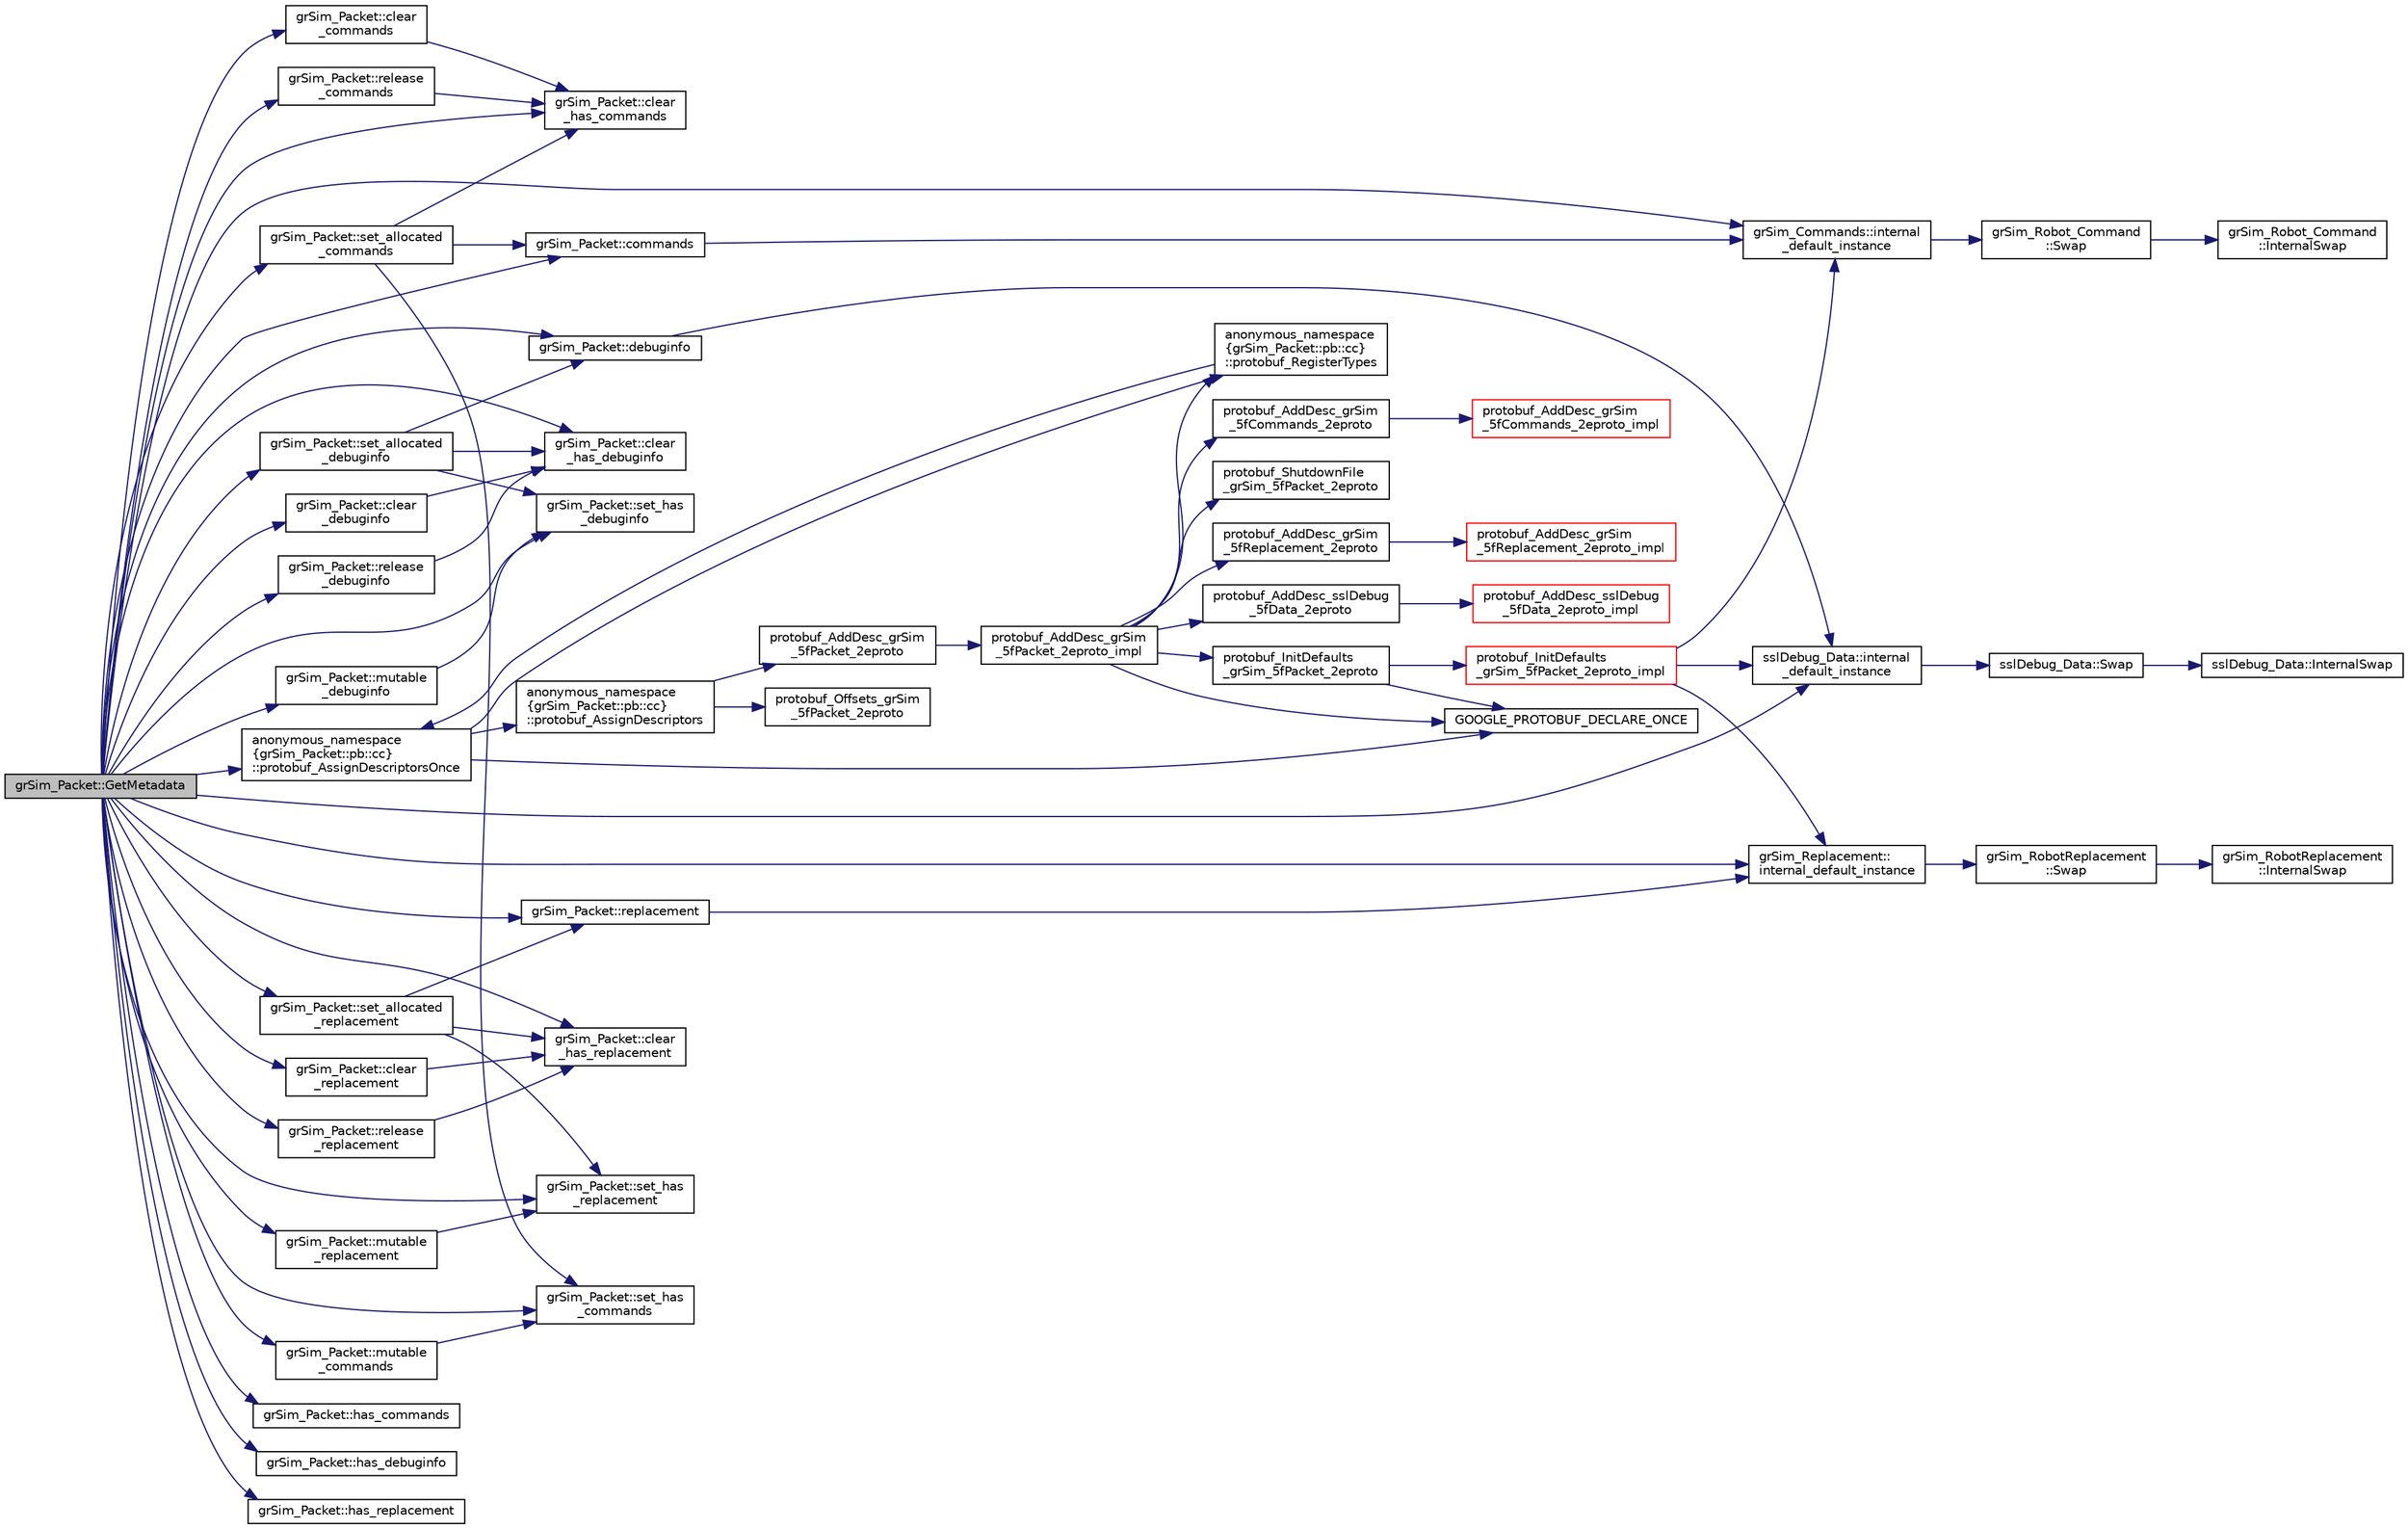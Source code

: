 digraph "grSim_Packet::GetMetadata"
{
 // INTERACTIVE_SVG=YES
  edge [fontname="Helvetica",fontsize="10",labelfontname="Helvetica",labelfontsize="10"];
  node [fontname="Helvetica",fontsize="10",shape=record];
  rankdir="LR";
  Node1 [label="grSim_Packet::GetMetadata",height=0.2,width=0.4,color="black", fillcolor="grey75", style="filled", fontcolor="black"];
  Node1 -> Node2 [color="midnightblue",fontsize="10",style="solid",fontname="Helvetica"];
  Node2 [label="grSim_Packet::clear\l_commands",height=0.2,width=0.4,color="black", fillcolor="white", style="filled",URL="$d3/db5/classgr_sim___packet.html#a7eeb36d110e9e7ffeb8931b2f465a273"];
  Node2 -> Node3 [color="midnightblue",fontsize="10",style="solid",fontname="Helvetica"];
  Node3 [label="grSim_Packet::clear\l_has_commands",height=0.2,width=0.4,color="black", fillcolor="white", style="filled",URL="$d3/db5/classgr_sim___packet.html#a4a6e0fe00b6a0c7d9fb689cda20940f5"];
  Node1 -> Node4 [color="midnightblue",fontsize="10",style="solid",fontname="Helvetica"];
  Node4 [label="grSim_Packet::clear\l_debuginfo",height=0.2,width=0.4,color="black", fillcolor="white", style="filled",URL="$d3/db5/classgr_sim___packet.html#ade7cd4ec4bb5fb6368f9c0fc6cc955fc"];
  Node4 -> Node5 [color="midnightblue",fontsize="10",style="solid",fontname="Helvetica"];
  Node5 [label="grSim_Packet::clear\l_has_debuginfo",height=0.2,width=0.4,color="black", fillcolor="white", style="filled",URL="$d3/db5/classgr_sim___packet.html#a409c1618a866a65da768aabe46b05409"];
  Node1 -> Node3 [color="midnightblue",fontsize="10",style="solid",fontname="Helvetica"];
  Node1 -> Node5 [color="midnightblue",fontsize="10",style="solid",fontname="Helvetica"];
  Node1 -> Node6 [color="midnightblue",fontsize="10",style="solid",fontname="Helvetica"];
  Node6 [label="grSim_Packet::clear\l_has_replacement",height=0.2,width=0.4,color="black", fillcolor="white", style="filled",URL="$d3/db5/classgr_sim___packet.html#a38a6457c7cc61c305d95276f2b257d4b"];
  Node1 -> Node7 [color="midnightblue",fontsize="10",style="solid",fontname="Helvetica"];
  Node7 [label="grSim_Packet::clear\l_replacement",height=0.2,width=0.4,color="black", fillcolor="white", style="filled",URL="$d3/db5/classgr_sim___packet.html#a35441a2b78c7271875ada4c0b5f6c6b3"];
  Node7 -> Node6 [color="midnightblue",fontsize="10",style="solid",fontname="Helvetica"];
  Node1 -> Node8 [color="midnightblue",fontsize="10",style="solid",fontname="Helvetica"];
  Node8 [label="grSim_Packet::commands",height=0.2,width=0.4,color="black", fillcolor="white", style="filled",URL="$d3/db5/classgr_sim___packet.html#a3198505f4a5ef2d22038efee9331a760"];
  Node8 -> Node9 [color="midnightblue",fontsize="10",style="solid",fontname="Helvetica"];
  Node9 [label="grSim_Commands::internal\l_default_instance",height=0.2,width=0.4,color="black", fillcolor="white", style="filled",URL="$d0/d13/classgr_sim___commands.html#a3098a0a4b94dd42c3be0f6b4bedbf663"];
  Node9 -> Node10 [color="midnightblue",fontsize="10",style="solid",fontname="Helvetica"];
  Node10 [label="grSim_Robot_Command\l::Swap",height=0.2,width=0.4,color="black", fillcolor="white", style="filled",URL="$d1/d68/classgr_sim___robot___command.html#a3308bdb23be31e83cb52dee2b25e000e"];
  Node10 -> Node11 [color="midnightblue",fontsize="10",style="solid",fontname="Helvetica"];
  Node11 [label="grSim_Robot_Command\l::InternalSwap",height=0.2,width=0.4,color="black", fillcolor="white", style="filled",URL="$d1/d68/classgr_sim___robot___command.html#a7b3aa15368c13307afb9bda35340540b"];
  Node1 -> Node12 [color="midnightblue",fontsize="10",style="solid",fontname="Helvetica"];
  Node12 [label="grSim_Packet::debuginfo",height=0.2,width=0.4,color="black", fillcolor="white", style="filled",URL="$d3/db5/classgr_sim___packet.html#ae412290f0890a769e706652e59432fbc"];
  Node12 -> Node13 [color="midnightblue",fontsize="10",style="solid",fontname="Helvetica"];
  Node13 [label="sslDebug_Data::internal\l_default_instance",height=0.2,width=0.4,color="black", fillcolor="white", style="filled",URL="$d4/d17/classssl_debug___data.html#a6c228149dad67debe9f7bb7ff372e455"];
  Node13 -> Node14 [color="midnightblue",fontsize="10",style="solid",fontname="Helvetica"];
  Node14 [label="sslDebug_Data::Swap",height=0.2,width=0.4,color="black", fillcolor="white", style="filled",URL="$d4/d17/classssl_debug___data.html#af803d7f7fe7f09ef001308777613478e"];
  Node14 -> Node15 [color="midnightblue",fontsize="10",style="solid",fontname="Helvetica"];
  Node15 [label="sslDebug_Data::InternalSwap",height=0.2,width=0.4,color="black", fillcolor="white", style="filled",URL="$d4/d17/classssl_debug___data.html#aaa637191c2ab15c4b8bfe78c6f9b098a"];
  Node1 -> Node16 [color="midnightblue",fontsize="10",style="solid",fontname="Helvetica"];
  Node16 [label="grSim_Packet::has_commands",height=0.2,width=0.4,color="black", fillcolor="white", style="filled",URL="$d3/db5/classgr_sim___packet.html#a1d8ff8109c642a1faab29a6fc4b6bb53"];
  Node1 -> Node17 [color="midnightblue",fontsize="10",style="solid",fontname="Helvetica"];
  Node17 [label="grSim_Packet::has_debuginfo",height=0.2,width=0.4,color="black", fillcolor="white", style="filled",URL="$d3/db5/classgr_sim___packet.html#a36d28a1340dc6b59f047ed45e01adfde"];
  Node1 -> Node18 [color="midnightblue",fontsize="10",style="solid",fontname="Helvetica"];
  Node18 [label="grSim_Packet::has_replacement",height=0.2,width=0.4,color="black", fillcolor="white", style="filled",URL="$d3/db5/classgr_sim___packet.html#ad0a738e8174ef42182b65cf66bb6e548"];
  Node1 -> Node13 [color="midnightblue",fontsize="10",style="solid",fontname="Helvetica"];
  Node1 -> Node9 [color="midnightblue",fontsize="10",style="solid",fontname="Helvetica"];
  Node1 -> Node19 [color="midnightblue",fontsize="10",style="solid",fontname="Helvetica"];
  Node19 [label="grSim_Replacement::\linternal_default_instance",height=0.2,width=0.4,color="black", fillcolor="white", style="filled",URL="$d0/de6/classgr_sim___replacement.html#a06c10c9606d45b42974d31bb43fcb204"];
  Node19 -> Node20 [color="midnightblue",fontsize="10",style="solid",fontname="Helvetica"];
  Node20 [label="grSim_RobotReplacement\l::Swap",height=0.2,width=0.4,color="black", fillcolor="white", style="filled",URL="$d5/da8/classgr_sim___robot_replacement.html#abd95074604ac37e6efea260e8a420dc1"];
  Node20 -> Node21 [color="midnightblue",fontsize="10",style="solid",fontname="Helvetica"];
  Node21 [label="grSim_RobotReplacement\l::InternalSwap",height=0.2,width=0.4,color="black", fillcolor="white", style="filled",URL="$d5/da8/classgr_sim___robot_replacement.html#a2965b7738fd7b8b18b3bc4fb90972e17"];
  Node1 -> Node22 [color="midnightblue",fontsize="10",style="solid",fontname="Helvetica"];
  Node22 [label="grSim_Packet::mutable\l_commands",height=0.2,width=0.4,color="black", fillcolor="white", style="filled",URL="$d3/db5/classgr_sim___packet.html#adefd4fb7b1b41f5ec8bc62901b4e8c1a"];
  Node22 -> Node23 [color="midnightblue",fontsize="10",style="solid",fontname="Helvetica"];
  Node23 [label="grSim_Packet::set_has\l_commands",height=0.2,width=0.4,color="black", fillcolor="white", style="filled",URL="$d3/db5/classgr_sim___packet.html#ac42c0d3455a03f8d4e97adac8f2b5966"];
  Node1 -> Node24 [color="midnightblue",fontsize="10",style="solid",fontname="Helvetica"];
  Node24 [label="grSim_Packet::mutable\l_debuginfo",height=0.2,width=0.4,color="black", fillcolor="white", style="filled",URL="$d3/db5/classgr_sim___packet.html#add4fa9dd1a196ded4a4a6e7cabff3e31"];
  Node24 -> Node25 [color="midnightblue",fontsize="10",style="solid",fontname="Helvetica"];
  Node25 [label="grSim_Packet::set_has\l_debuginfo",height=0.2,width=0.4,color="black", fillcolor="white", style="filled",URL="$d3/db5/classgr_sim___packet.html#ac82c03bda2211fecb6b287c9a169adb5"];
  Node1 -> Node26 [color="midnightblue",fontsize="10",style="solid",fontname="Helvetica"];
  Node26 [label="grSim_Packet::mutable\l_replacement",height=0.2,width=0.4,color="black", fillcolor="white", style="filled",URL="$d3/db5/classgr_sim___packet.html#aab5119804259783bd9c62b55cf3de3c2"];
  Node26 -> Node27 [color="midnightblue",fontsize="10",style="solid",fontname="Helvetica"];
  Node27 [label="grSim_Packet::set_has\l_replacement",height=0.2,width=0.4,color="black", fillcolor="white", style="filled",URL="$d3/db5/classgr_sim___packet.html#a5cf55280f21bd957a50126bb699daa51"];
  Node1 -> Node28 [color="midnightblue",fontsize="10",style="solid",fontname="Helvetica"];
  Node28 [label="anonymous_namespace\l\{grSim_Packet::pb::cc\}\l::protobuf_AssignDescriptorsOnce",height=0.2,width=0.4,color="black", fillcolor="white", style="filled",URL="$d9/dd5/namespaceanonymous__namespace_02gr_sim___packet_8pb_8cc_03.html#a383c60b49d4ba8523147f231b2b108ce"];
  Node28 -> Node29 [color="midnightblue",fontsize="10",style="solid",fontname="Helvetica"];
  Node29 [label="GOOGLE_PROTOBUF_DECLARE_ONCE",height=0.2,width=0.4,color="black", fillcolor="white", style="filled",URL="$d3/d11/gr_sim___packet_8pb_8cc.html#aa5eb45f12ec448d7221e9642261d487f"];
  Node28 -> Node30 [color="midnightblue",fontsize="10",style="solid",fontname="Helvetica"];
  Node30 [label="anonymous_namespace\l\{grSim_Packet::pb::cc\}\l::protobuf_AssignDescriptors",height=0.2,width=0.4,color="black", fillcolor="white", style="filled",URL="$d9/dd5/namespaceanonymous__namespace_02gr_sim___packet_8pb_8cc_03.html#ad63c2c0d36024e2675f43e5ccd16a8e9"];
  Node30 -> Node31 [color="midnightblue",fontsize="10",style="solid",fontname="Helvetica"];
  Node31 [label="protobuf_AddDesc_grSim\l_5fPacket_2eproto",height=0.2,width=0.4,color="black", fillcolor="white", style="filled",URL="$d3/d11/gr_sim___packet_8pb_8cc.html#acdb4c3d5c9e85db3a3c1c00d12185091"];
  Node31 -> Node32 [color="midnightblue",fontsize="10",style="solid",fontname="Helvetica"];
  Node32 [label="protobuf_AddDesc_grSim\l_5fPacket_2eproto_impl",height=0.2,width=0.4,color="black", fillcolor="white", style="filled",URL="$d3/d11/gr_sim___packet_8pb_8cc.html#a8d4a2af5cc390cd356537cc8c985fb84"];
  Node32 -> Node29 [color="midnightblue",fontsize="10",style="solid",fontname="Helvetica"];
  Node32 -> Node33 [color="midnightblue",fontsize="10",style="solid",fontname="Helvetica"];
  Node33 [label="protobuf_AddDesc_grSim\l_5fCommands_2eproto",height=0.2,width=0.4,color="black", fillcolor="white", style="filled",URL="$dc/d7f/gr_sim___commands_8pb_8cc.html#ac56e60ad0bb74c2cc15c499e4e6e996c"];
  Node33 -> Node34 [color="midnightblue",fontsize="10",style="solid",fontname="Helvetica"];
  Node34 [label="protobuf_AddDesc_grSim\l_5fCommands_2eproto_impl",height=0.2,width=0.4,color="red", fillcolor="white", style="filled",URL="$dc/d7f/gr_sim___commands_8pb_8cc.html#af6acf57b929688f08994a95511cc02ab"];
  Node32 -> Node35 [color="midnightblue",fontsize="10",style="solid",fontname="Helvetica"];
  Node35 [label="protobuf_AddDesc_grSim\l_5fReplacement_2eproto",height=0.2,width=0.4,color="black", fillcolor="white", style="filled",URL="$d5/d9f/gr_sim___replacement_8pb_8cc.html#a9ac32e27f85f830ef01942ad673705b7"];
  Node35 -> Node36 [color="midnightblue",fontsize="10",style="solid",fontname="Helvetica"];
  Node36 [label="protobuf_AddDesc_grSim\l_5fReplacement_2eproto_impl",height=0.2,width=0.4,color="red", fillcolor="white", style="filled",URL="$d5/d9f/gr_sim___replacement_8pb_8cc.html#a9943fe9486a4d530f39a4fb63d43ec05"];
  Node32 -> Node37 [color="midnightblue",fontsize="10",style="solid",fontname="Helvetica"];
  Node37 [label="protobuf_AddDesc_sslDebug\l_5fData_2eproto",height=0.2,width=0.4,color="black", fillcolor="white", style="filled",URL="$de/d3d/ssl_debug___data_8pb_8cc.html#a223c276d17c49d4dec9d8f19d6049184"];
  Node37 -> Node38 [color="midnightblue",fontsize="10",style="solid",fontname="Helvetica"];
  Node38 [label="protobuf_AddDesc_sslDebug\l_5fData_2eproto_impl",height=0.2,width=0.4,color="red", fillcolor="white", style="filled",URL="$de/d3d/ssl_debug___data_8pb_8cc.html#a7d433a7120b244fca24637c8418c9d4b"];
  Node32 -> Node39 [color="midnightblue",fontsize="10",style="solid",fontname="Helvetica"];
  Node39 [label="protobuf_InitDefaults\l_grSim_5fPacket_2eproto",height=0.2,width=0.4,color="black", fillcolor="white", style="filled",URL="$d3/d11/gr_sim___packet_8pb_8cc.html#aab0b8fa4bcae14fb8f8fac4395bd236d"];
  Node39 -> Node29 [color="midnightblue",fontsize="10",style="solid",fontname="Helvetica"];
  Node39 -> Node40 [color="midnightblue",fontsize="10",style="solid",fontname="Helvetica"];
  Node40 [label="protobuf_InitDefaults\l_grSim_5fPacket_2eproto_impl",height=0.2,width=0.4,color="red", fillcolor="white", style="filled",URL="$d3/d11/gr_sim___packet_8pb_8cc.html#aea7882998dc9801ca06f0c5b469db9c9"];
  Node40 -> Node13 [color="midnightblue",fontsize="10",style="solid",fontname="Helvetica"];
  Node40 -> Node9 [color="midnightblue",fontsize="10",style="solid",fontname="Helvetica"];
  Node40 -> Node19 [color="midnightblue",fontsize="10",style="solid",fontname="Helvetica"];
  Node32 -> Node41 [color="midnightblue",fontsize="10",style="solid",fontname="Helvetica"];
  Node41 [label="anonymous_namespace\l\{grSim_Packet::pb::cc\}\l::protobuf_RegisterTypes",height=0.2,width=0.4,color="black", fillcolor="white", style="filled",URL="$d9/dd5/namespaceanonymous__namespace_02gr_sim___packet_8pb_8cc_03.html#af633f7fcc16c745364cc6308d0da95f0"];
  Node41 -> Node28 [color="midnightblue",fontsize="10",style="solid",fontname="Helvetica"];
  Node32 -> Node42 [color="midnightblue",fontsize="10",style="solid",fontname="Helvetica"];
  Node42 [label="protobuf_ShutdownFile\l_grSim_5fPacket_2eproto",height=0.2,width=0.4,color="black", fillcolor="white", style="filled",URL="$d3/d11/gr_sim___packet_8pb_8cc.html#afc05d3295923295946b66245d015ef77"];
  Node30 -> Node43 [color="midnightblue",fontsize="10",style="solid",fontname="Helvetica"];
  Node43 [label="protobuf_Offsets_grSim\l_5fPacket_2eproto",height=0.2,width=0.4,color="black", fillcolor="white", style="filled",URL="$d3/d11/gr_sim___packet_8pb_8cc.html#a86036a67190a354b09cc68c8fe6ae6ff"];
  Node28 -> Node41 [color="midnightblue",fontsize="10",style="solid",fontname="Helvetica"];
  Node1 -> Node44 [color="midnightblue",fontsize="10",style="solid",fontname="Helvetica"];
  Node44 [label="grSim_Packet::release\l_commands",height=0.2,width=0.4,color="black", fillcolor="white", style="filled",URL="$d3/db5/classgr_sim___packet.html#a6860cad9ca6d4381103d48d3840dcaff"];
  Node44 -> Node3 [color="midnightblue",fontsize="10",style="solid",fontname="Helvetica"];
  Node1 -> Node45 [color="midnightblue",fontsize="10",style="solid",fontname="Helvetica"];
  Node45 [label="grSim_Packet::release\l_debuginfo",height=0.2,width=0.4,color="black", fillcolor="white", style="filled",URL="$d3/db5/classgr_sim___packet.html#a154235041e0aa529197698150e89ac81"];
  Node45 -> Node5 [color="midnightblue",fontsize="10",style="solid",fontname="Helvetica"];
  Node1 -> Node46 [color="midnightblue",fontsize="10",style="solid",fontname="Helvetica"];
  Node46 [label="grSim_Packet::release\l_replacement",height=0.2,width=0.4,color="black", fillcolor="white", style="filled",URL="$d3/db5/classgr_sim___packet.html#a6242dd5bd6fe420705b46c5b72a912be"];
  Node46 -> Node6 [color="midnightblue",fontsize="10",style="solid",fontname="Helvetica"];
  Node1 -> Node47 [color="midnightblue",fontsize="10",style="solid",fontname="Helvetica"];
  Node47 [label="grSim_Packet::replacement",height=0.2,width=0.4,color="black", fillcolor="white", style="filled",URL="$d3/db5/classgr_sim___packet.html#a51fbcaf5f35b5a58f466a8d9564d8557"];
  Node47 -> Node19 [color="midnightblue",fontsize="10",style="solid",fontname="Helvetica"];
  Node1 -> Node48 [color="midnightblue",fontsize="10",style="solid",fontname="Helvetica"];
  Node48 [label="grSim_Packet::set_allocated\l_commands",height=0.2,width=0.4,color="black", fillcolor="white", style="filled",URL="$d3/db5/classgr_sim___packet.html#a34571f0630a01a00b4b952204fee14fd"];
  Node48 -> Node8 [color="midnightblue",fontsize="10",style="solid",fontname="Helvetica"];
  Node48 -> Node23 [color="midnightblue",fontsize="10",style="solid",fontname="Helvetica"];
  Node48 -> Node3 [color="midnightblue",fontsize="10",style="solid",fontname="Helvetica"];
  Node1 -> Node49 [color="midnightblue",fontsize="10",style="solid",fontname="Helvetica"];
  Node49 [label="grSim_Packet::set_allocated\l_debuginfo",height=0.2,width=0.4,color="black", fillcolor="white", style="filled",URL="$d3/db5/classgr_sim___packet.html#ac6acdbc8e80eeee5adff379f4b2655c4"];
  Node49 -> Node12 [color="midnightblue",fontsize="10",style="solid",fontname="Helvetica"];
  Node49 -> Node25 [color="midnightblue",fontsize="10",style="solid",fontname="Helvetica"];
  Node49 -> Node5 [color="midnightblue",fontsize="10",style="solid",fontname="Helvetica"];
  Node1 -> Node50 [color="midnightblue",fontsize="10",style="solid",fontname="Helvetica"];
  Node50 [label="grSim_Packet::set_allocated\l_replacement",height=0.2,width=0.4,color="black", fillcolor="white", style="filled",URL="$d3/db5/classgr_sim___packet.html#ae075bc0d2eb4046c49ebf0892d5c0909"];
  Node50 -> Node47 [color="midnightblue",fontsize="10",style="solid",fontname="Helvetica"];
  Node50 -> Node27 [color="midnightblue",fontsize="10",style="solid",fontname="Helvetica"];
  Node50 -> Node6 [color="midnightblue",fontsize="10",style="solid",fontname="Helvetica"];
  Node1 -> Node23 [color="midnightblue",fontsize="10",style="solid",fontname="Helvetica"];
  Node1 -> Node25 [color="midnightblue",fontsize="10",style="solid",fontname="Helvetica"];
  Node1 -> Node27 [color="midnightblue",fontsize="10",style="solid",fontname="Helvetica"];
}
